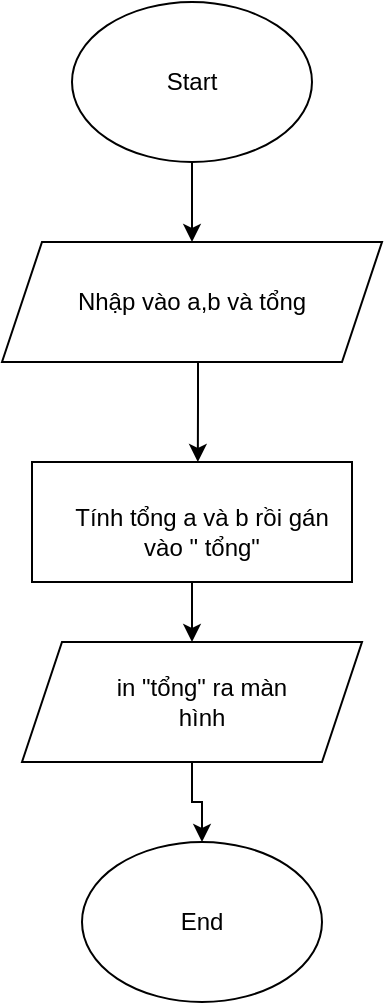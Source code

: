 <mxfile version="25.0.3">
  <diagram id="C5RBs43oDa-KdzZeNtuy" name="Page-1">
    <mxGraphModel dx="794" dy="539" grid="1" gridSize="10" guides="1" tooltips="1" connect="1" arrows="1" fold="1" page="1" pageScale="1" pageWidth="827" pageHeight="1169" math="0" shadow="0">
      <root>
        <mxCell id="WIyWlLk6GJQsqaUBKTNV-0" />
        <mxCell id="WIyWlLk6GJQsqaUBKTNV-1" parent="WIyWlLk6GJQsqaUBKTNV-0" />
        <mxCell id="EGefivM5UGfJb0uoepE0-3" style="edgeStyle=orthogonalEdgeStyle;rounded=0;orthogonalLoop=1;jettySize=auto;html=1;entryX=0.5;entryY=0;entryDx=0;entryDy=0;" edge="1" parent="WIyWlLk6GJQsqaUBKTNV-1" source="EGefivM5UGfJb0uoepE0-0" target="EGefivM5UGfJb0uoepE0-2">
          <mxGeometry relative="1" as="geometry" />
        </mxCell>
        <mxCell id="EGefivM5UGfJb0uoepE0-0" value="" style="ellipse;whiteSpace=wrap;html=1;" vertex="1" parent="WIyWlLk6GJQsqaUBKTNV-1">
          <mxGeometry x="330" y="40" width="120" height="80" as="geometry" />
        </mxCell>
        <mxCell id="EGefivM5UGfJb0uoepE0-1" value="&lt;font style=&quot;vertical-align: inherit;&quot;&gt;&lt;font style=&quot;vertical-align: inherit;&quot;&gt;Start&lt;/font&gt;&lt;/font&gt;" style="text;html=1;align=center;verticalAlign=middle;whiteSpace=wrap;rounded=0;" vertex="1" parent="WIyWlLk6GJQsqaUBKTNV-1">
          <mxGeometry x="360" y="65" width="60" height="30" as="geometry" />
        </mxCell>
        <mxCell id="EGefivM5UGfJb0uoepE0-2" value="" style="shape=parallelogram;perimeter=parallelogramPerimeter;whiteSpace=wrap;html=1;fixedSize=1;" vertex="1" parent="WIyWlLk6GJQsqaUBKTNV-1">
          <mxGeometry x="295" y="160" width="190" height="60" as="geometry" />
        </mxCell>
        <mxCell id="EGefivM5UGfJb0uoepE0-4" value="&lt;font style=&quot;vertical-align: inherit;&quot;&gt;&lt;font style=&quot;vertical-align: inherit;&quot;&gt;Nhập vào a,b và tổng&lt;/font&gt;&lt;/font&gt;" style="text;html=1;align=center;verticalAlign=middle;whiteSpace=wrap;rounded=0;" vertex="1" parent="WIyWlLk6GJQsqaUBKTNV-1">
          <mxGeometry x="325" y="175" width="130" height="30" as="geometry" />
        </mxCell>
        <mxCell id="EGefivM5UGfJb0uoepE0-7" style="edgeStyle=orthogonalEdgeStyle;rounded=0;orthogonalLoop=1;jettySize=auto;html=1;entryX=0.544;entryY=0;entryDx=0;entryDy=0;entryPerimeter=0;" edge="1" parent="WIyWlLk6GJQsqaUBKTNV-1" source="EGefivM5UGfJb0uoepE0-2">
          <mxGeometry relative="1" as="geometry">
            <mxPoint x="392.92" y="270" as="targetPoint" />
            <Array as="points">
              <mxPoint x="393" y="240" />
              <mxPoint x="393" y="240" />
            </Array>
          </mxGeometry>
        </mxCell>
        <mxCell id="EGefivM5UGfJb0uoepE0-11" style="edgeStyle=orthogonalEdgeStyle;rounded=0;orthogonalLoop=1;jettySize=auto;html=1;entryX=0.5;entryY=0;entryDx=0;entryDy=0;" edge="1" parent="WIyWlLk6GJQsqaUBKTNV-1" source="EGefivM5UGfJb0uoepE0-8" target="EGefivM5UGfJb0uoepE0-9">
          <mxGeometry relative="1" as="geometry" />
        </mxCell>
        <mxCell id="EGefivM5UGfJb0uoepE0-8" value="" style="rounded=0;whiteSpace=wrap;html=1;" vertex="1" parent="WIyWlLk6GJQsqaUBKTNV-1">
          <mxGeometry x="310" y="270" width="160" height="60" as="geometry" />
        </mxCell>
        <mxCell id="EGefivM5UGfJb0uoepE0-6" value="&lt;font style=&quot;vertical-align: inherit;&quot;&gt;&lt;font style=&quot;vertical-align: inherit;&quot;&gt;Tính tổng a và b rồi gán vào &quot; tổng&quot;&lt;/font&gt;&lt;/font&gt;" style="text;html=1;align=center;verticalAlign=middle;whiteSpace=wrap;rounded=0;" vertex="1" parent="WIyWlLk6GJQsqaUBKTNV-1">
          <mxGeometry x="330" y="290" width="130" height="30" as="geometry" />
        </mxCell>
        <mxCell id="EGefivM5UGfJb0uoepE0-9" value="" style="shape=parallelogram;perimeter=parallelogramPerimeter;whiteSpace=wrap;html=1;fixedSize=1;" vertex="1" parent="WIyWlLk6GJQsqaUBKTNV-1">
          <mxGeometry x="305" y="360" width="170" height="60" as="geometry" />
        </mxCell>
        <mxCell id="EGefivM5UGfJb0uoepE0-20" style="edgeStyle=orthogonalEdgeStyle;rounded=0;orthogonalLoop=1;jettySize=auto;html=1;entryX=0.5;entryY=0;entryDx=0;entryDy=0;exitX=0.5;exitY=1;exitDx=0;exitDy=0;" edge="1" parent="WIyWlLk6GJQsqaUBKTNV-1" source="EGefivM5UGfJb0uoepE0-9" target="EGefivM5UGfJb0uoepE0-14">
          <mxGeometry relative="1" as="geometry">
            <mxPoint x="395" y="430" as="sourcePoint" />
          </mxGeometry>
        </mxCell>
        <mxCell id="EGefivM5UGfJb0uoepE0-13" value="&lt;font style=&quot;vertical-align: inherit;&quot;&gt;&lt;font style=&quot;vertical-align: inherit;&quot;&gt;in &quot;tổng&quot; ra màn hình&lt;/font&gt;&lt;/font&gt;" style="text;html=1;align=center;verticalAlign=middle;whiteSpace=wrap;rounded=0;" vertex="1" parent="WIyWlLk6GJQsqaUBKTNV-1">
          <mxGeometry x="340" y="375" width="110" height="30" as="geometry" />
        </mxCell>
        <mxCell id="EGefivM5UGfJb0uoepE0-14" value="" style="ellipse;whiteSpace=wrap;html=1;" vertex="1" parent="WIyWlLk6GJQsqaUBKTNV-1">
          <mxGeometry x="335" y="460" width="120" height="80" as="geometry" />
        </mxCell>
        <mxCell id="EGefivM5UGfJb0uoepE0-19" value="&lt;font style=&quot;vertical-align: inherit;&quot;&gt;&lt;font style=&quot;vertical-align: inherit;&quot;&gt;End&lt;/font&gt;&lt;/font&gt;" style="text;html=1;align=center;verticalAlign=middle;whiteSpace=wrap;rounded=0;" vertex="1" parent="WIyWlLk6GJQsqaUBKTNV-1">
          <mxGeometry x="365" y="485" width="60" height="30" as="geometry" />
        </mxCell>
      </root>
    </mxGraphModel>
  </diagram>
</mxfile>
